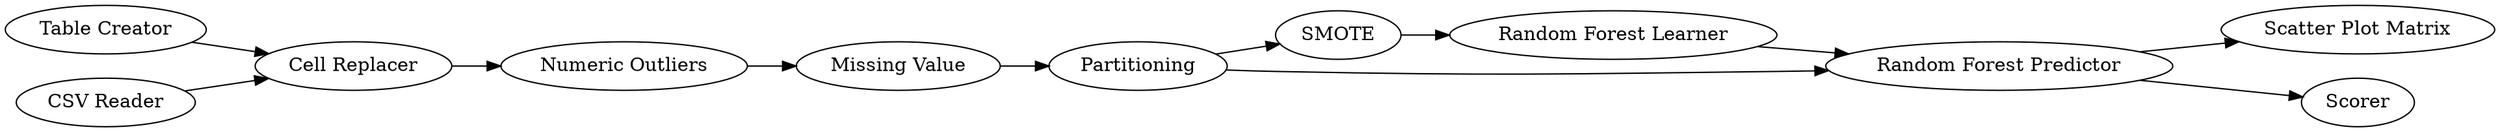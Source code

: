 digraph {
	1958 -> 1961
	1958 -> 1963
	1963 -> 1978
	1962 -> 1963
	1960 -> 1959
	1959 -> 1976
	1977 -> 1958
	1 -> 1959
	1976 -> 1977
	1963 -> 1964
	1961 -> 1962
	1961 [label=SMOTE]
	1958 [label=Partitioning]
	1960 [label="Table Creator"]
	1 [label="CSV Reader"]
	1959 [label="Cell Replacer"]
	1962 [label="Random Forest Learner"]
	1963 [label="Random Forest Predictor"]
	1976 [label="Numeric Outliers"]
	1977 [label="Missing Value"]
	1978 [label="Scatter Plot Matrix"]
	1964 [label=Scorer]
	rankdir=LR
}
